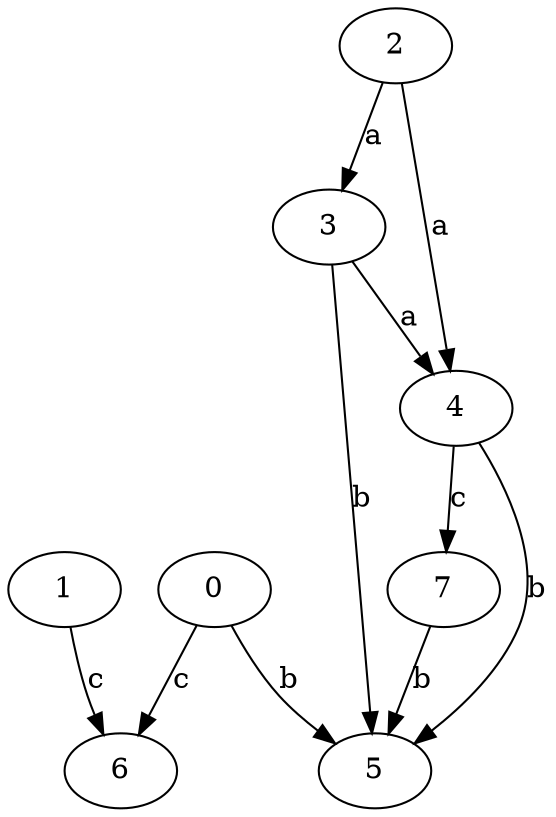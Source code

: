 strict digraph  {
1;
2;
0;
3;
4;
5;
6;
7;
1 -> 6  [label=c];
2 -> 3  [label=a];
2 -> 4  [label=a];
0 -> 5  [label=b];
0 -> 6  [label=c];
3 -> 4  [label=a];
3 -> 5  [label=b];
4 -> 5  [label=b];
4 -> 7  [label=c];
7 -> 5  [label=b];
}
